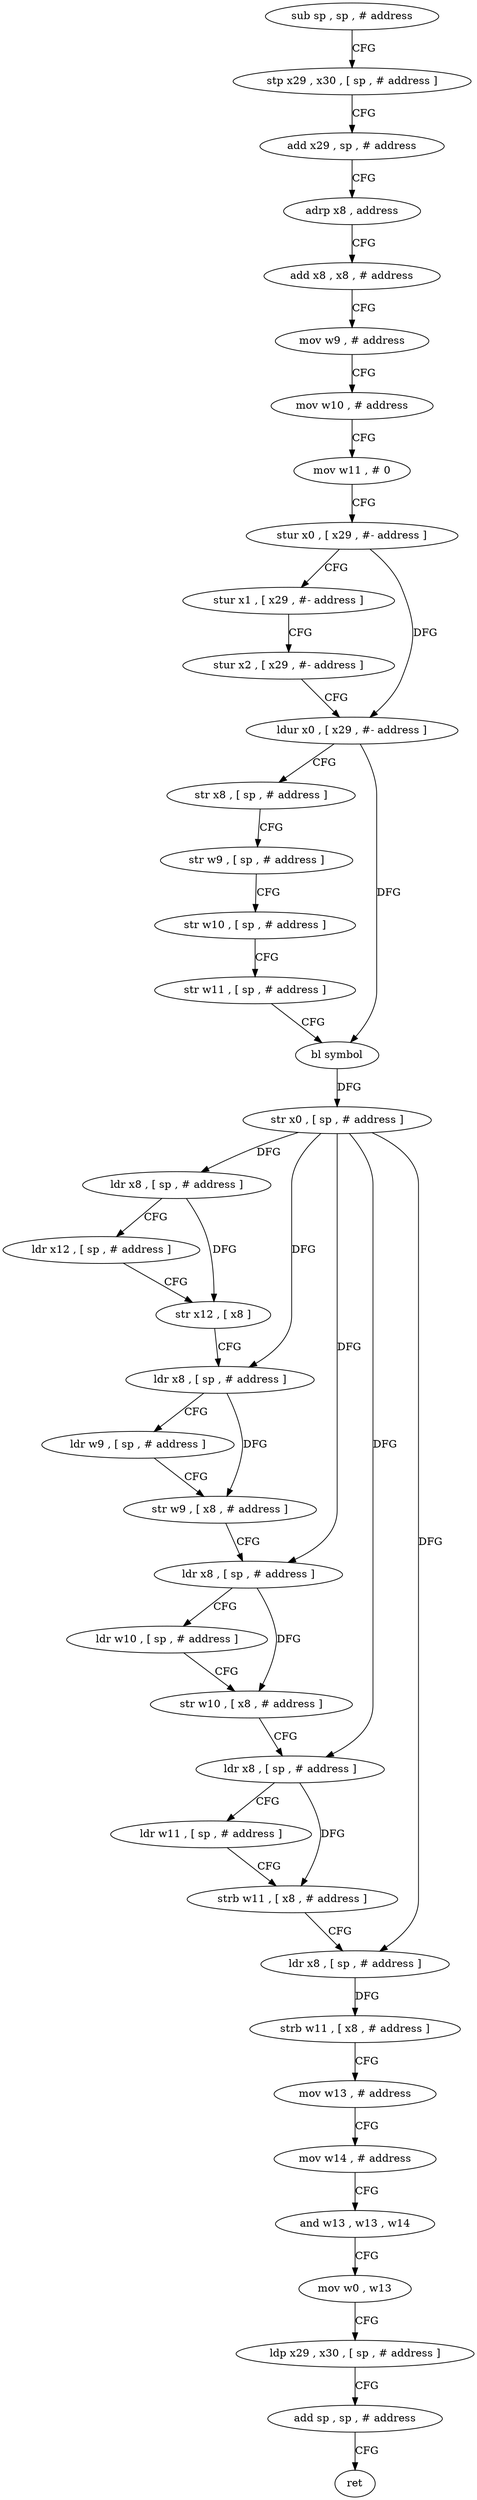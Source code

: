 digraph "func" {
"4278528" [label = "sub sp , sp , # address" ]
"4278532" [label = "stp x29 , x30 , [ sp , # address ]" ]
"4278536" [label = "add x29 , sp , # address" ]
"4278540" [label = "adrp x8 , address" ]
"4278544" [label = "add x8 , x8 , # address" ]
"4278548" [label = "mov w9 , # address" ]
"4278552" [label = "mov w10 , # address" ]
"4278556" [label = "mov w11 , # 0" ]
"4278560" [label = "stur x0 , [ x29 , #- address ]" ]
"4278564" [label = "stur x1 , [ x29 , #- address ]" ]
"4278568" [label = "stur x2 , [ x29 , #- address ]" ]
"4278572" [label = "ldur x0 , [ x29 , #- address ]" ]
"4278576" [label = "str x8 , [ sp , # address ]" ]
"4278580" [label = "str w9 , [ sp , # address ]" ]
"4278584" [label = "str w10 , [ sp , # address ]" ]
"4278588" [label = "str w11 , [ sp , # address ]" ]
"4278592" [label = "bl symbol" ]
"4278596" [label = "str x0 , [ sp , # address ]" ]
"4278600" [label = "ldr x8 , [ sp , # address ]" ]
"4278604" [label = "ldr x12 , [ sp , # address ]" ]
"4278608" [label = "str x12 , [ x8 ]" ]
"4278612" [label = "ldr x8 , [ sp , # address ]" ]
"4278616" [label = "ldr w9 , [ sp , # address ]" ]
"4278620" [label = "str w9 , [ x8 , # address ]" ]
"4278624" [label = "ldr x8 , [ sp , # address ]" ]
"4278628" [label = "ldr w10 , [ sp , # address ]" ]
"4278632" [label = "str w10 , [ x8 , # address ]" ]
"4278636" [label = "ldr x8 , [ sp , # address ]" ]
"4278640" [label = "ldr w11 , [ sp , # address ]" ]
"4278644" [label = "strb w11 , [ x8 , # address ]" ]
"4278648" [label = "ldr x8 , [ sp , # address ]" ]
"4278652" [label = "strb w11 , [ x8 , # address ]" ]
"4278656" [label = "mov w13 , # address" ]
"4278660" [label = "mov w14 , # address" ]
"4278664" [label = "and w13 , w13 , w14" ]
"4278668" [label = "mov w0 , w13" ]
"4278672" [label = "ldp x29 , x30 , [ sp , # address ]" ]
"4278676" [label = "add sp , sp , # address" ]
"4278680" [label = "ret" ]
"4278528" -> "4278532" [ label = "CFG" ]
"4278532" -> "4278536" [ label = "CFG" ]
"4278536" -> "4278540" [ label = "CFG" ]
"4278540" -> "4278544" [ label = "CFG" ]
"4278544" -> "4278548" [ label = "CFG" ]
"4278548" -> "4278552" [ label = "CFG" ]
"4278552" -> "4278556" [ label = "CFG" ]
"4278556" -> "4278560" [ label = "CFG" ]
"4278560" -> "4278564" [ label = "CFG" ]
"4278560" -> "4278572" [ label = "DFG" ]
"4278564" -> "4278568" [ label = "CFG" ]
"4278568" -> "4278572" [ label = "CFG" ]
"4278572" -> "4278576" [ label = "CFG" ]
"4278572" -> "4278592" [ label = "DFG" ]
"4278576" -> "4278580" [ label = "CFG" ]
"4278580" -> "4278584" [ label = "CFG" ]
"4278584" -> "4278588" [ label = "CFG" ]
"4278588" -> "4278592" [ label = "CFG" ]
"4278592" -> "4278596" [ label = "DFG" ]
"4278596" -> "4278600" [ label = "DFG" ]
"4278596" -> "4278612" [ label = "DFG" ]
"4278596" -> "4278624" [ label = "DFG" ]
"4278596" -> "4278636" [ label = "DFG" ]
"4278596" -> "4278648" [ label = "DFG" ]
"4278600" -> "4278604" [ label = "CFG" ]
"4278600" -> "4278608" [ label = "DFG" ]
"4278604" -> "4278608" [ label = "CFG" ]
"4278608" -> "4278612" [ label = "CFG" ]
"4278612" -> "4278616" [ label = "CFG" ]
"4278612" -> "4278620" [ label = "DFG" ]
"4278616" -> "4278620" [ label = "CFG" ]
"4278620" -> "4278624" [ label = "CFG" ]
"4278624" -> "4278628" [ label = "CFG" ]
"4278624" -> "4278632" [ label = "DFG" ]
"4278628" -> "4278632" [ label = "CFG" ]
"4278632" -> "4278636" [ label = "CFG" ]
"4278636" -> "4278640" [ label = "CFG" ]
"4278636" -> "4278644" [ label = "DFG" ]
"4278640" -> "4278644" [ label = "CFG" ]
"4278644" -> "4278648" [ label = "CFG" ]
"4278648" -> "4278652" [ label = "DFG" ]
"4278652" -> "4278656" [ label = "CFG" ]
"4278656" -> "4278660" [ label = "CFG" ]
"4278660" -> "4278664" [ label = "CFG" ]
"4278664" -> "4278668" [ label = "CFG" ]
"4278668" -> "4278672" [ label = "CFG" ]
"4278672" -> "4278676" [ label = "CFG" ]
"4278676" -> "4278680" [ label = "CFG" ]
}
